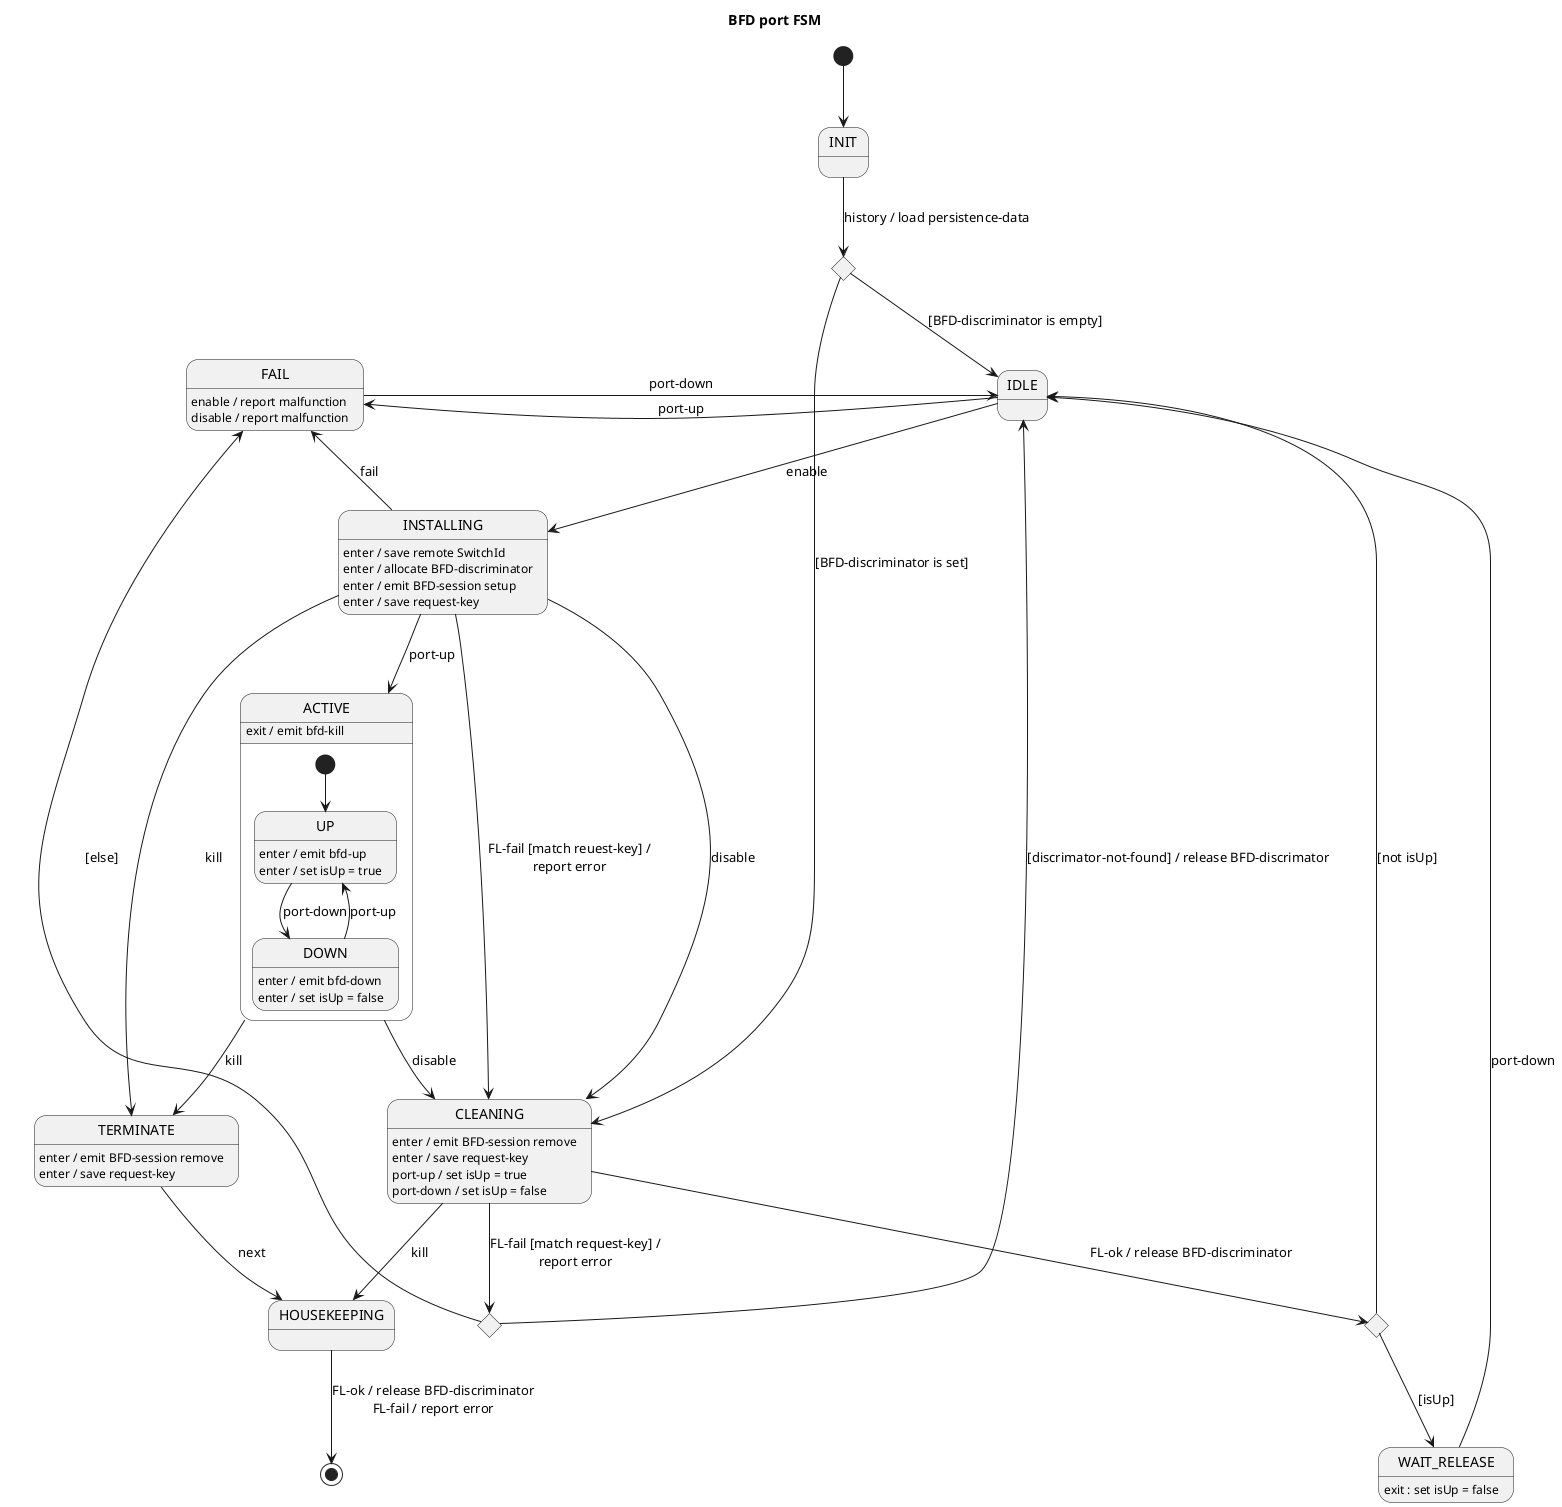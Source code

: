 Internal data
* BFD-discriminator
* isUp (initial false)

Internal signals
* fail

Input signals
* port-up
* port-down
* enable (ISL-FSM)
* disable (ISL-FSM)
* FL-ok (worker)
* FL-fail (worker)
* FL-timeout (worker)

Output signals
* bfd-up
* bfd-down
* bfd-kill

@startuml
title BFD port FSM

[*] --> INIT

state initChoice <<choice>>
INIT --> initChoice : history / load persistence-data

initChoice --> IDLE : [BFD-discriminator is empty]
initChoice --> CLEANING : [BFD-discriminator is set]

IDLE --> INSTALLING : enable
IDLE -l-> FAIL : port-up

INSTALLING --> ACTIVE : port-up
INSTALLING --> CLEANING : FL-fail [match reuest-key] /\nreport error
INSTALLING --> CLEANING : disable
INSTALLING --> FAIL : fail
INSTALLING --> TERMINATE : kill
INSTALLING : enter / save remote SwitchId
INSTALLING : enter / allocate BFD-discriminator
INSTALLING : enter / emit BFD-session setup
INSTALLING : enter / save request-key

state failChoice <<choice>>
state cleaningChoice <<choice>>

CLEANING --> cleaningChoice : FL-ok / release BFD-discriminator
CLEANING --> failChoice : FL-fail [match request-key] /\nreport error
CLEANING --> HOUSEKEEPING : kill
CLEANING : enter / emit BFD-session remove
CLEANING : enter / save request-key
CLEANING : port-up / set isUp = true
CLEANING : port-down / set isUp = false

failChoice --> IDLE : [discrimator-not-found] / release BFD-discrimator
failChoice --> FAIL : [else]

cleaningChoice --> IDLE : [not isUp]
cleaningChoice --> WAIT_RELEASE : [isUp]

WAIT_RELEASE --> IDLE : port-down
WAIT_RELEASE : exit : set isUp = false

state ACTIVE {
    [*] --> UP

    UP --> DOWN : port-down
    UP : enter / emit bfd-up
    UP : enter / set isUp = true

    DOWN --> UP : port-up
    DOWN : enter / emit bfd-down
    DOWN : enter / set isUp = false
}
ACTIVE --> CLEANING : disable
ACTIVE --> TERMINATE : kill
ACTIVE : exit / emit bfd-kill

TERMINATE --> HOUSEKEEPING : next
TERMINATE : enter / emit BFD-session remove
TERMINATE : enter / save request-key

HOUSEKEEPING --> [*] : FL-ok / release BFD-discriminator\nFL-fail / report error

FAIL -r-> IDLE : port-down
FAIL : enable / report malfunction
FAIL : disable / report malfunction

@enduml
